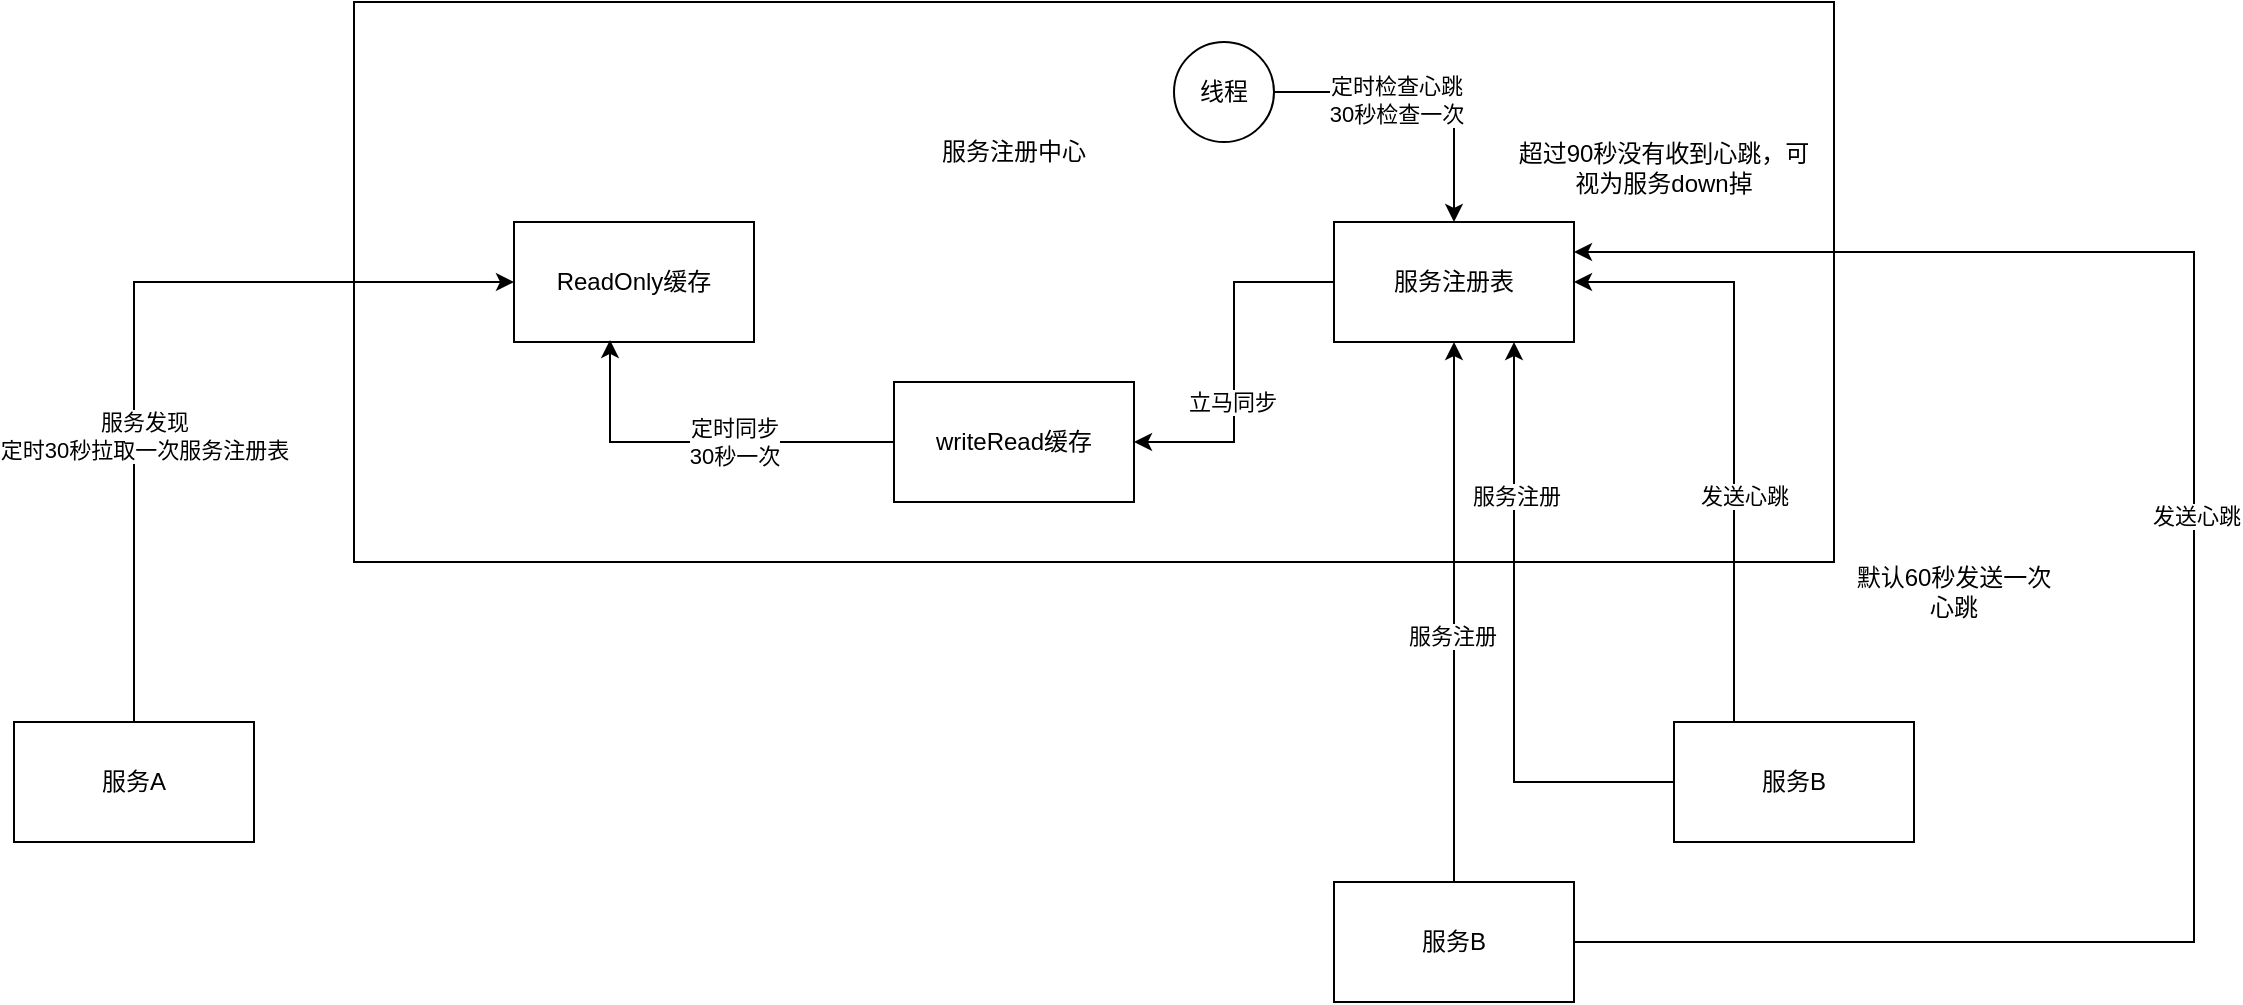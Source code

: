 <mxfile version="13.0.8" type="github">
  <diagram id="z3DOXh_vGBj5Rdi4AggJ" name="第 1 页">
    <mxGraphModel dx="1422" dy="762" grid="1" gridSize="10" guides="1" tooltips="1" connect="1" arrows="1" fold="1" page="1" pageScale="1" pageWidth="1920" pageHeight="1200" math="0" shadow="0">
      <root>
        <mxCell id="0" />
        <mxCell id="1" parent="0" />
        <mxCell id="Xy2w8Uf9_HxOMmggw3Uv-1" value="" style="rounded=0;whiteSpace=wrap;html=1;" vertex="1" parent="1">
          <mxGeometry x="260" y="80" width="740" height="280" as="geometry" />
        </mxCell>
        <mxCell id="Xy2w8Uf9_HxOMmggw3Uv-16" style="edgeStyle=orthogonalEdgeStyle;rounded=0;orthogonalLoop=1;jettySize=auto;html=1;entryX=1;entryY=0.5;entryDx=0;entryDy=0;" edge="1" parent="1" source="Xy2w8Uf9_HxOMmggw3Uv-2" target="Xy2w8Uf9_HxOMmggw3Uv-5">
          <mxGeometry relative="1" as="geometry" />
        </mxCell>
        <mxCell id="Xy2w8Uf9_HxOMmggw3Uv-32" value="立马同步" style="edgeLabel;html=1;align=center;verticalAlign=middle;resizable=0;points=[];" vertex="1" connectable="0" parent="Xy2w8Uf9_HxOMmggw3Uv-16">
          <mxGeometry x="0.222" y="-1" relative="1" as="geometry">
            <mxPoint as="offset" />
          </mxGeometry>
        </mxCell>
        <mxCell id="Xy2w8Uf9_HxOMmggw3Uv-2" value="服务注册表" style="rounded=0;whiteSpace=wrap;html=1;" vertex="1" parent="1">
          <mxGeometry x="750" y="190" width="120" height="60" as="geometry" />
        </mxCell>
        <mxCell id="Xy2w8Uf9_HxOMmggw3Uv-3" value="服务注册中心" style="text;html=1;strokeColor=none;fillColor=none;align=center;verticalAlign=middle;whiteSpace=wrap;rounded=0;" vertex="1" parent="1">
          <mxGeometry x="530" y="150" width="120" height="10" as="geometry" />
        </mxCell>
        <mxCell id="Xy2w8Uf9_HxOMmggw3Uv-4" value="ReadOnly缓存" style="rounded=0;whiteSpace=wrap;html=1;" vertex="1" parent="1">
          <mxGeometry x="340" y="190" width="120" height="60" as="geometry" />
        </mxCell>
        <mxCell id="Xy2w8Uf9_HxOMmggw3Uv-33" style="edgeStyle=orthogonalEdgeStyle;rounded=0;orthogonalLoop=1;jettySize=auto;html=1;exitX=0;exitY=0.5;exitDx=0;exitDy=0;entryX=0.4;entryY=0.983;entryDx=0;entryDy=0;entryPerimeter=0;" edge="1" parent="1" source="Xy2w8Uf9_HxOMmggw3Uv-5" target="Xy2w8Uf9_HxOMmggw3Uv-4">
          <mxGeometry relative="1" as="geometry" />
        </mxCell>
        <mxCell id="Xy2w8Uf9_HxOMmggw3Uv-34" value="定时同步&lt;br&gt;30秒一次" style="edgeLabel;html=1;align=center;verticalAlign=middle;resizable=0;points=[];" vertex="1" connectable="0" parent="Xy2w8Uf9_HxOMmggw3Uv-33">
          <mxGeometry x="0.223" y="-1" relative="1" as="geometry">
            <mxPoint x="38" y="1" as="offset" />
          </mxGeometry>
        </mxCell>
        <mxCell id="Xy2w8Uf9_HxOMmggw3Uv-5" value="writeRead缓存" style="rounded=0;whiteSpace=wrap;html=1;" vertex="1" parent="1">
          <mxGeometry x="530" y="270" width="120" height="60" as="geometry" />
        </mxCell>
        <mxCell id="Xy2w8Uf9_HxOMmggw3Uv-13" style="edgeStyle=orthogonalEdgeStyle;rounded=0;orthogonalLoop=1;jettySize=auto;html=1;exitX=0.5;exitY=0;exitDx=0;exitDy=0;entryX=0;entryY=0.5;entryDx=0;entryDy=0;" edge="1" parent="1" source="Xy2w8Uf9_HxOMmggw3Uv-6" target="Xy2w8Uf9_HxOMmggw3Uv-4">
          <mxGeometry relative="1" as="geometry" />
        </mxCell>
        <mxCell id="Xy2w8Uf9_HxOMmggw3Uv-14" value="服务发现&lt;br&gt;定时30秒拉取一次服务注册表" style="edgeLabel;html=1;align=center;verticalAlign=middle;resizable=0;points=[];" vertex="1" connectable="0" parent="Xy2w8Uf9_HxOMmggw3Uv-13">
          <mxGeometry x="-0.302" y="-5" relative="1" as="geometry">
            <mxPoint as="offset" />
          </mxGeometry>
        </mxCell>
        <mxCell id="Xy2w8Uf9_HxOMmggw3Uv-6" value="服务A" style="rounded=0;whiteSpace=wrap;html=1;" vertex="1" parent="1">
          <mxGeometry x="90" y="440" width="120" height="60" as="geometry" />
        </mxCell>
        <mxCell id="Xy2w8Uf9_HxOMmggw3Uv-10" style="edgeStyle=orthogonalEdgeStyle;rounded=0;orthogonalLoop=1;jettySize=auto;html=1;entryX=0.75;entryY=1;entryDx=0;entryDy=0;" edge="1" parent="1" source="Xy2w8Uf9_HxOMmggw3Uv-7" target="Xy2w8Uf9_HxOMmggw3Uv-2">
          <mxGeometry relative="1" as="geometry">
            <Array as="points">
              <mxPoint x="840" y="470" />
            </Array>
          </mxGeometry>
        </mxCell>
        <mxCell id="Xy2w8Uf9_HxOMmggw3Uv-12" value="服务注册" style="edgeLabel;html=1;align=center;verticalAlign=middle;resizable=0;points=[];" vertex="1" connectable="0" parent="Xy2w8Uf9_HxOMmggw3Uv-10">
          <mxGeometry x="0.487" y="-1" relative="1" as="geometry">
            <mxPoint as="offset" />
          </mxGeometry>
        </mxCell>
        <mxCell id="Xy2w8Uf9_HxOMmggw3Uv-17" style="edgeStyle=orthogonalEdgeStyle;rounded=0;orthogonalLoop=1;jettySize=auto;html=1;entryX=1;entryY=0.5;entryDx=0;entryDy=0;" edge="1" parent="1" source="Xy2w8Uf9_HxOMmggw3Uv-7" target="Xy2w8Uf9_HxOMmggw3Uv-2">
          <mxGeometry relative="1" as="geometry">
            <Array as="points">
              <mxPoint x="950" y="220" />
            </Array>
          </mxGeometry>
        </mxCell>
        <mxCell id="Xy2w8Uf9_HxOMmggw3Uv-18" value="发送心跳" style="edgeLabel;html=1;align=center;verticalAlign=middle;resizable=0;points=[];" vertex="1" connectable="0" parent="Xy2w8Uf9_HxOMmggw3Uv-17">
          <mxGeometry x="-0.248" y="-5" relative="1" as="geometry">
            <mxPoint as="offset" />
          </mxGeometry>
        </mxCell>
        <mxCell id="Xy2w8Uf9_HxOMmggw3Uv-7" value="服务B" style="rounded=0;whiteSpace=wrap;html=1;" vertex="1" parent="1">
          <mxGeometry x="920" y="440" width="120" height="60" as="geometry" />
        </mxCell>
        <mxCell id="Xy2w8Uf9_HxOMmggw3Uv-9" style="edgeStyle=orthogonalEdgeStyle;rounded=0;orthogonalLoop=1;jettySize=auto;html=1;" edge="1" parent="1" source="Xy2w8Uf9_HxOMmggw3Uv-8" target="Xy2w8Uf9_HxOMmggw3Uv-2">
          <mxGeometry relative="1" as="geometry" />
        </mxCell>
        <mxCell id="Xy2w8Uf9_HxOMmggw3Uv-11" value="服务注册" style="edgeLabel;html=1;align=center;verticalAlign=middle;resizable=0;points=[];" vertex="1" connectable="0" parent="Xy2w8Uf9_HxOMmggw3Uv-9">
          <mxGeometry x="-0.089" y="1" relative="1" as="geometry">
            <mxPoint as="offset" />
          </mxGeometry>
        </mxCell>
        <mxCell id="Xy2w8Uf9_HxOMmggw3Uv-21" style="edgeStyle=orthogonalEdgeStyle;rounded=0;orthogonalLoop=1;jettySize=auto;html=1;exitX=1;exitY=0.5;exitDx=0;exitDy=0;entryX=1;entryY=0.25;entryDx=0;entryDy=0;" edge="1" parent="1" source="Xy2w8Uf9_HxOMmggw3Uv-8" target="Xy2w8Uf9_HxOMmggw3Uv-2">
          <mxGeometry relative="1" as="geometry">
            <Array as="points">
              <mxPoint x="1180" y="550" />
              <mxPoint x="1180" y="205" />
            </Array>
          </mxGeometry>
        </mxCell>
        <mxCell id="Xy2w8Uf9_HxOMmggw3Uv-22" value="发送心跳" style="edgeLabel;html=1;align=center;verticalAlign=middle;resizable=0;points=[];" vertex="1" connectable="0" parent="Xy2w8Uf9_HxOMmggw3Uv-21">
          <mxGeometry x="0.084" y="-1" relative="1" as="geometry">
            <mxPoint as="offset" />
          </mxGeometry>
        </mxCell>
        <mxCell id="Xy2w8Uf9_HxOMmggw3Uv-8" value="服务B" style="rounded=0;whiteSpace=wrap;html=1;" vertex="1" parent="1">
          <mxGeometry x="750" y="520" width="120" height="60" as="geometry" />
        </mxCell>
        <mxCell id="Xy2w8Uf9_HxOMmggw3Uv-23" value="默认60秒发送一次&lt;br&gt;心跳" style="text;html=1;strokeColor=none;fillColor=none;align=center;verticalAlign=middle;whiteSpace=wrap;rounded=0;" vertex="1" parent="1">
          <mxGeometry x="1000" y="350" width="120" height="50" as="geometry" />
        </mxCell>
        <mxCell id="Xy2w8Uf9_HxOMmggw3Uv-29" style="edgeStyle=orthogonalEdgeStyle;rounded=0;orthogonalLoop=1;jettySize=auto;html=1;" edge="1" parent="1" source="Xy2w8Uf9_HxOMmggw3Uv-26" target="Xy2w8Uf9_HxOMmggw3Uv-2">
          <mxGeometry relative="1" as="geometry" />
        </mxCell>
        <mxCell id="Xy2w8Uf9_HxOMmggw3Uv-30" value="定时检查心跳&lt;br&gt;30秒检查一次" style="edgeLabel;html=1;align=center;verticalAlign=middle;resizable=0;points=[];" vertex="1" connectable="0" parent="Xy2w8Uf9_HxOMmggw3Uv-29">
          <mxGeometry x="-0.213" y="-4" relative="1" as="geometry">
            <mxPoint as="offset" />
          </mxGeometry>
        </mxCell>
        <mxCell id="Xy2w8Uf9_HxOMmggw3Uv-26" value="线程" style="ellipse;whiteSpace=wrap;html=1;aspect=fixed;" vertex="1" parent="1">
          <mxGeometry x="670" y="100" width="50" height="50" as="geometry" />
        </mxCell>
        <mxCell id="Xy2w8Uf9_HxOMmggw3Uv-31" value="超过90秒没有收到心跳，可视为服务down掉" style="text;html=1;strokeColor=none;fillColor=none;align=center;verticalAlign=middle;whiteSpace=wrap;rounded=0;" vertex="1" parent="1">
          <mxGeometry x="840" y="140" width="150" height="45" as="geometry" />
        </mxCell>
      </root>
    </mxGraphModel>
  </diagram>
</mxfile>
